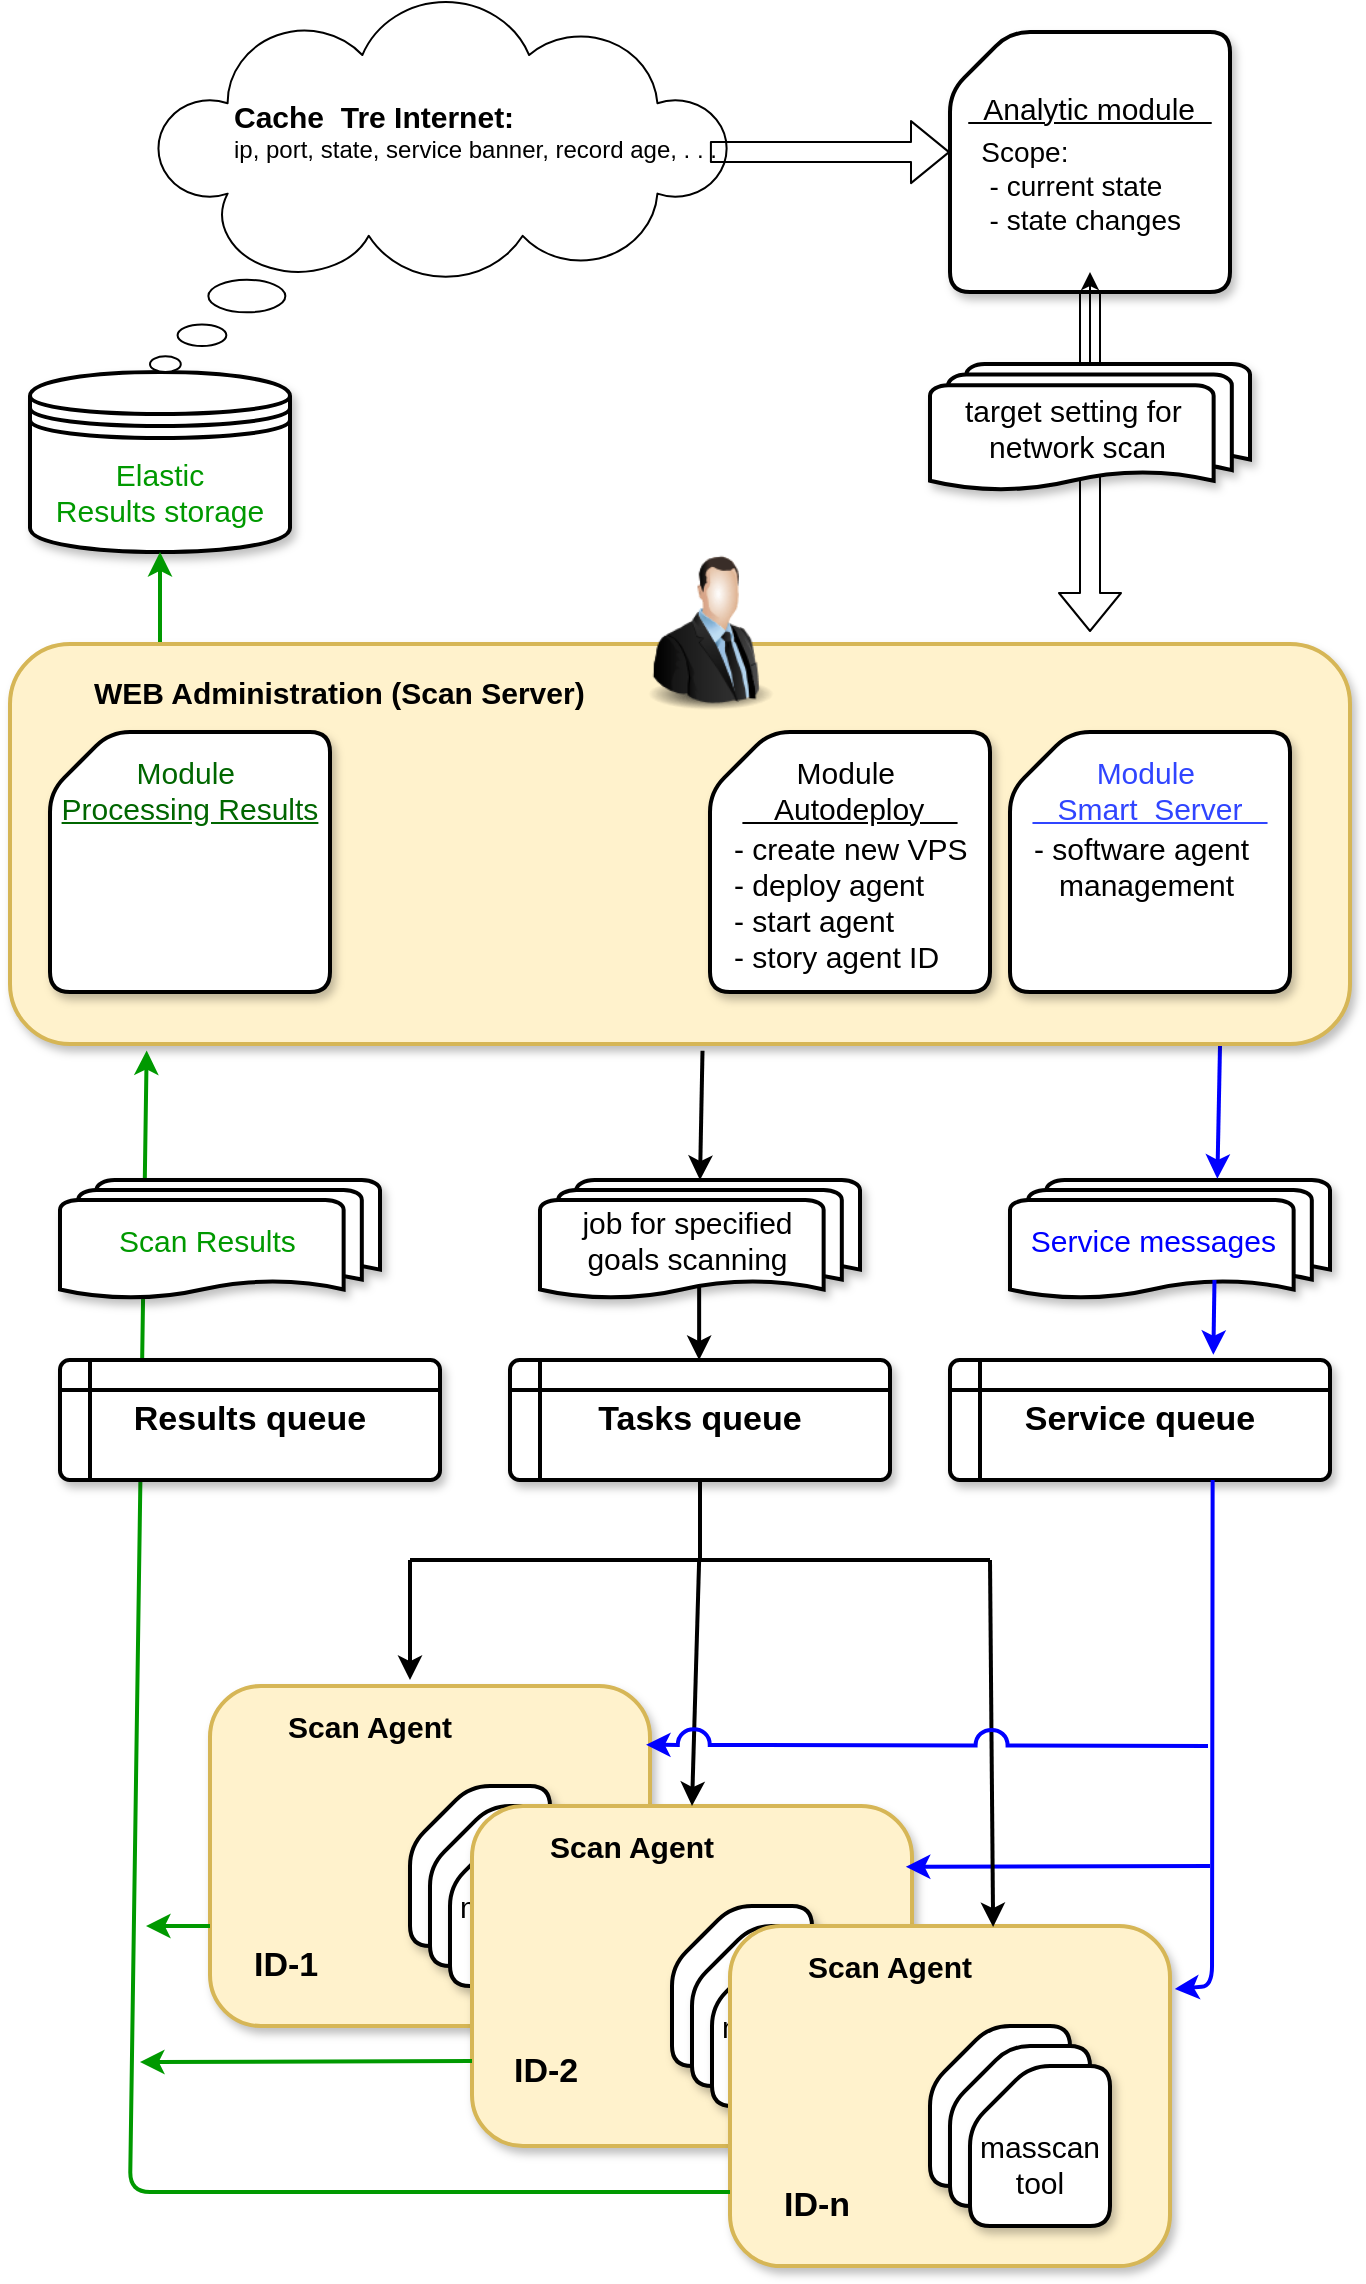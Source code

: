 <mxfile version="12.4.3" type="github" pages="1">
  <diagram id="jQreH99h2N3myDWHS3vS" name="Page-1">
    <mxGraphModel dx="1122" dy="675" grid="1" gridSize="10" guides="1" tooltips="1" connect="1" arrows="1" fold="1" page="1" pageScale="1" pageWidth="827" pageHeight="1169" math="0" shadow="0">
      <root>
        <mxCell id="0"/>
        <mxCell id="1" parent="0"/>
        <mxCell id="-jVmJ1-V1c3GaRNwtS8Z-36" value="" style="group" parent="1" vertex="1" connectable="0">
          <mxGeometry x="220" y="857" width="220" height="170" as="geometry"/>
        </mxCell>
        <mxCell id="-jVmJ1-V1c3GaRNwtS8Z-124" value="" style="group" parent="-jVmJ1-V1c3GaRNwtS8Z-36" vertex="1" connectable="0">
          <mxGeometry width="220" height="170" as="geometry"/>
        </mxCell>
        <mxCell id="-jVmJ1-V1c3GaRNwtS8Z-30" value="" style="rounded=1;whiteSpace=wrap;html=1;shadow=1;glass=0;comic=0;labelBackgroundColor=none;strokeWidth=2;fillColor=#fff2cc;fontSize=15;strokeColor=#d6b656;" parent="-jVmJ1-V1c3GaRNwtS8Z-124" vertex="1">
          <mxGeometry width="220" height="170" as="geometry"/>
        </mxCell>
        <mxCell id="-jVmJ1-V1c3GaRNwtS8Z-31" value="" style="shape=card;whiteSpace=wrap;html=1;rounded=1;shadow=1;glass=0;comic=0;labelBackgroundColor=none;strokeWidth=2;fillColor=#ffffff;gradientColor=none;fontSize=15;fontColor=#000000;" parent="-jVmJ1-V1c3GaRNwtS8Z-124" vertex="1">
          <mxGeometry x="100" y="50" width="70" height="80" as="geometry"/>
        </mxCell>
        <mxCell id="-jVmJ1-V1c3GaRNwtS8Z-32" value="" style="shape=card;whiteSpace=wrap;html=1;rounded=1;shadow=1;glass=0;comic=0;labelBackgroundColor=none;strokeWidth=2;fillColor=#ffffff;gradientColor=none;fontSize=15;fontColor=#000000;" parent="-jVmJ1-V1c3GaRNwtS8Z-124" vertex="1">
          <mxGeometry x="110" y="60" width="70" height="80" as="geometry"/>
        </mxCell>
        <mxCell id="-jVmJ1-V1c3GaRNwtS8Z-33" value="&lt;br&gt;masscan&lt;br&gt;tool" style="shape=card;whiteSpace=wrap;html=1;rounded=1;shadow=1;glass=0;comic=0;labelBackgroundColor=none;strokeWidth=2;fillColor=#ffffff;gradientColor=none;fontSize=15;fontColor=#000000;" parent="-jVmJ1-V1c3GaRNwtS8Z-124" vertex="1">
          <mxGeometry x="120" y="70" width="70" height="80" as="geometry"/>
        </mxCell>
        <mxCell id="-jVmJ1-V1c3GaRNwtS8Z-35" value="Scan Agent" style="text;html=1;strokeColor=none;fillColor=none;align=center;verticalAlign=middle;whiteSpace=wrap;rounded=0;shadow=1;glass=0;comic=0;labelBackgroundColor=none;fontSize=15;fontColor=#000000;fontStyle=1" parent="-jVmJ1-V1c3GaRNwtS8Z-124" vertex="1">
          <mxGeometry x="10" y="10" width="140" height="20" as="geometry"/>
        </mxCell>
        <mxCell id="-jVmJ1-V1c3GaRNwtS8Z-117" value="&lt;font style=&quot;font-size: 17px&quot;&gt;ID-1&lt;/font&gt;" style="text;html=1;strokeColor=none;fillColor=none;align=left;verticalAlign=middle;whiteSpace=wrap;rounded=0;shadow=1;glass=0;comic=0;labelBackgroundColor=none;fontSize=15;fontColor=#000000;fontStyle=1" parent="-jVmJ1-V1c3GaRNwtS8Z-124" vertex="1">
          <mxGeometry x="20" y="130" width="60" height="20" as="geometry"/>
        </mxCell>
        <mxCell id="-jVmJ1-V1c3GaRNwtS8Z-37" value="" style="group" parent="1" vertex="1" connectable="0">
          <mxGeometry x="351" y="917" width="220" height="170" as="geometry"/>
        </mxCell>
        <mxCell id="-jVmJ1-V1c3GaRNwtS8Z-125" value="" style="group" parent="-jVmJ1-V1c3GaRNwtS8Z-37" vertex="1" connectable="0">
          <mxGeometry width="220" height="170" as="geometry"/>
        </mxCell>
        <mxCell id="-jVmJ1-V1c3GaRNwtS8Z-38" value="" style="rounded=1;whiteSpace=wrap;html=1;shadow=1;glass=0;comic=0;labelBackgroundColor=none;strokeWidth=2;fillColor=#fff2cc;fontSize=15;strokeColor=#d6b656;" parent="-jVmJ1-V1c3GaRNwtS8Z-125" vertex="1">
          <mxGeometry width="220" height="170" as="geometry"/>
        </mxCell>
        <mxCell id="-jVmJ1-V1c3GaRNwtS8Z-39" value="" style="shape=card;whiteSpace=wrap;html=1;rounded=1;shadow=1;glass=0;comic=0;labelBackgroundColor=none;strokeWidth=2;fillColor=#ffffff;gradientColor=none;fontSize=15;fontColor=#000000;" parent="-jVmJ1-V1c3GaRNwtS8Z-125" vertex="1">
          <mxGeometry x="100" y="50" width="70" height="80" as="geometry"/>
        </mxCell>
        <mxCell id="-jVmJ1-V1c3GaRNwtS8Z-40" value="" style="shape=card;whiteSpace=wrap;html=1;rounded=1;shadow=1;glass=0;comic=0;labelBackgroundColor=none;strokeWidth=2;fillColor=#ffffff;gradientColor=none;fontSize=15;fontColor=#000000;" parent="-jVmJ1-V1c3GaRNwtS8Z-125" vertex="1">
          <mxGeometry x="110" y="60" width="70" height="80" as="geometry"/>
        </mxCell>
        <mxCell id="-jVmJ1-V1c3GaRNwtS8Z-41" value="&lt;br&gt;masscan&lt;br&gt;tool" style="shape=card;whiteSpace=wrap;html=1;rounded=1;shadow=1;glass=0;comic=0;labelBackgroundColor=none;strokeWidth=2;fillColor=#ffffff;gradientColor=none;fontSize=15;fontColor=#000000;" parent="-jVmJ1-V1c3GaRNwtS8Z-125" vertex="1">
          <mxGeometry x="120" y="70" width="70" height="80" as="geometry"/>
        </mxCell>
        <mxCell id="-jVmJ1-V1c3GaRNwtS8Z-42" value="Scan Agent" style="text;html=1;strokeColor=none;fillColor=none;align=center;verticalAlign=middle;whiteSpace=wrap;rounded=0;shadow=1;glass=0;comic=0;labelBackgroundColor=none;fontSize=15;fontColor=#000000;fontStyle=1" parent="-jVmJ1-V1c3GaRNwtS8Z-125" vertex="1">
          <mxGeometry x="10" y="10" width="140" height="20" as="geometry"/>
        </mxCell>
        <mxCell id="-jVmJ1-V1c3GaRNwtS8Z-118" value="&lt;font style=&quot;font-size: 17px&quot;&gt;ID-2&lt;/font&gt;" style="text;html=1;strokeColor=none;fillColor=none;align=left;verticalAlign=middle;whiteSpace=wrap;rounded=0;shadow=1;glass=0;comic=0;labelBackgroundColor=none;fontSize=15;fontColor=#000000;fontStyle=1" parent="-jVmJ1-V1c3GaRNwtS8Z-125" vertex="1">
          <mxGeometry x="19" y="123" width="60" height="20" as="geometry"/>
        </mxCell>
        <mxCell id="-jVmJ1-V1c3GaRNwtS8Z-43" value="" style="group" parent="1" vertex="1" connectable="0">
          <mxGeometry x="480" y="977" width="220" height="170" as="geometry"/>
        </mxCell>
        <mxCell id="-jVmJ1-V1c3GaRNwtS8Z-126" value="" style="group" parent="-jVmJ1-V1c3GaRNwtS8Z-43" vertex="1" connectable="0">
          <mxGeometry width="220" height="170" as="geometry"/>
        </mxCell>
        <mxCell id="-jVmJ1-V1c3GaRNwtS8Z-44" value="" style="rounded=1;whiteSpace=wrap;html=1;shadow=1;glass=0;comic=0;labelBackgroundColor=none;strokeWidth=2;fillColor=#fff2cc;fontSize=15;strokeColor=#d6b656;" parent="-jVmJ1-V1c3GaRNwtS8Z-126" vertex="1">
          <mxGeometry width="220" height="170" as="geometry"/>
        </mxCell>
        <mxCell id="-jVmJ1-V1c3GaRNwtS8Z-45" value="" style="shape=card;whiteSpace=wrap;html=1;rounded=1;shadow=1;glass=0;comic=0;labelBackgroundColor=none;strokeWidth=2;fillColor=#ffffff;gradientColor=none;fontSize=15;fontColor=#000000;" parent="-jVmJ1-V1c3GaRNwtS8Z-126" vertex="1">
          <mxGeometry x="100" y="50" width="70" height="80" as="geometry"/>
        </mxCell>
        <mxCell id="-jVmJ1-V1c3GaRNwtS8Z-46" value="" style="shape=card;whiteSpace=wrap;html=1;rounded=1;shadow=1;glass=0;comic=0;labelBackgroundColor=none;strokeWidth=2;fillColor=#ffffff;gradientColor=none;fontSize=15;fontColor=#000000;" parent="-jVmJ1-V1c3GaRNwtS8Z-126" vertex="1">
          <mxGeometry x="110" y="60" width="70" height="80" as="geometry"/>
        </mxCell>
        <mxCell id="-jVmJ1-V1c3GaRNwtS8Z-47" value="&lt;br&gt;masscan&lt;br&gt;tool" style="shape=card;whiteSpace=wrap;html=1;rounded=1;shadow=1;glass=0;comic=0;labelBackgroundColor=none;strokeWidth=2;fillColor=#ffffff;gradientColor=none;fontSize=15;fontColor=#000000;" parent="-jVmJ1-V1c3GaRNwtS8Z-126" vertex="1">
          <mxGeometry x="120" y="70" width="70" height="80" as="geometry"/>
        </mxCell>
        <mxCell id="-jVmJ1-V1c3GaRNwtS8Z-48" value="Scan Agent" style="text;html=1;strokeColor=none;fillColor=none;align=center;verticalAlign=middle;whiteSpace=wrap;rounded=0;shadow=1;glass=0;comic=0;labelBackgroundColor=none;fontSize=15;fontColor=#000000;fontStyle=1" parent="-jVmJ1-V1c3GaRNwtS8Z-126" vertex="1">
          <mxGeometry x="10" y="10" width="140" height="20" as="geometry"/>
        </mxCell>
        <mxCell id="-jVmJ1-V1c3GaRNwtS8Z-123" value="&lt;font style=&quot;font-size: 17px&quot;&gt;ID-n&lt;/font&gt;" style="text;html=1;strokeColor=none;fillColor=none;align=left;verticalAlign=middle;whiteSpace=wrap;rounded=0;shadow=1;glass=0;comic=0;labelBackgroundColor=none;fontSize=15;fontColor=#000000;fontStyle=1" parent="-jVmJ1-V1c3GaRNwtS8Z-126" vertex="1">
          <mxGeometry x="25" y="130" width="60" height="20" as="geometry"/>
        </mxCell>
        <mxCell id="-jVmJ1-V1c3GaRNwtS8Z-112" value="" style="group" parent="1" vertex="1" connectable="0">
          <mxGeometry x="590" y="537" width="190" height="470" as="geometry"/>
        </mxCell>
        <mxCell id="-jVmJ1-V1c3GaRNwtS8Z-85" value="&lt;b&gt;&lt;font style=&quot;font-size: 17px&quot;&gt;Service queue&lt;/font&gt;&lt;/b&gt;" style="shape=internalStorage;whiteSpace=wrap;html=1;dx=15;dy=15;rounded=1;arcSize=8;strokeWidth=2;shadow=1;glass=0;comic=0;labelBackgroundColor=none;fillColor=#ffffff;gradientColor=none;fontSize=15;fontColor=#000000;" parent="-jVmJ1-V1c3GaRNwtS8Z-112" vertex="1">
          <mxGeometry y="157" width="190" height="60" as="geometry"/>
        </mxCell>
        <mxCell id="-jVmJ1-V1c3GaRNwtS8Z-97" value="&lt;font color=&quot;#0000ff&quot;&gt;Service messages&amp;nbsp; &amp;nbsp;&amp;nbsp;&lt;/font&gt;" style="strokeWidth=2;html=1;shape=mxgraph.flowchart.multi-document;whiteSpace=wrap;rounded=1;shadow=1;glass=0;comic=0;labelBackgroundColor=none;fillColor=#ffffff;gradientColor=none;fontSize=15;fontColor=#3045FF;" parent="-jVmJ1-V1c3GaRNwtS8Z-112" vertex="1">
          <mxGeometry x="30" y="67" width="160" height="60" as="geometry"/>
        </mxCell>
        <mxCell id="-jVmJ1-V1c3GaRNwtS8Z-107" value="" style="endArrow=classic;html=1;strokeColor=#0000FF;strokeWidth=2;fontSize=15;fontColor=#3045FF;entryX=0.648;entryY=-0.01;entryDx=0;entryDy=0;entryPerimeter=0;" parent="-jVmJ1-V1c3GaRNwtS8Z-112" target="-jVmJ1-V1c3GaRNwtS8Z-97" edge="1">
          <mxGeometry width="50" height="50" relative="1" as="geometry">
            <mxPoint x="135" as="sourcePoint"/>
            <mxPoint x="85" y="50" as="targetPoint"/>
          </mxGeometry>
        </mxCell>
        <mxCell id="-jVmJ1-V1c3GaRNwtS8Z-108" value="" style="endArrow=classic;html=1;strokeColor=#0000FF;strokeWidth=2;fontSize=15;fontColor=#3045FF;entryX=0.648;entryY=-0.01;entryDx=0;entryDy=0;entryPerimeter=0;exitX=0.639;exitY=0.834;exitDx=0;exitDy=0;exitPerimeter=0;" parent="-jVmJ1-V1c3GaRNwtS8Z-112" source="-jVmJ1-V1c3GaRNwtS8Z-97" edge="1">
          <mxGeometry width="50" height="50" relative="1" as="geometry">
            <mxPoint x="133" y="88" as="sourcePoint"/>
            <mxPoint x="131.68" y="154.4" as="targetPoint"/>
          </mxGeometry>
        </mxCell>
        <mxCell id="-jVmJ1-V1c3GaRNwtS8Z-109" value="" style="endArrow=classic;html=1;strokeColor=#0000FF;strokeWidth=2;fontSize=15;fontColor=#3045FF;comic=0;shadow=0;entryX=1.011;entryY=0.185;entryDx=0;entryDy=0;entryPerimeter=0;" parent="-jVmJ1-V1c3GaRNwtS8Z-112" target="-jVmJ1-V1c3GaRNwtS8Z-44" edge="1">
          <mxGeometry width="50" height="50" relative="1" as="geometry">
            <mxPoint x="131.32" y="217" as="sourcePoint"/>
            <mxPoint x="130" y="477" as="targetPoint"/>
            <Array as="points">
              <mxPoint x="131" y="470"/>
            </Array>
          </mxGeometry>
        </mxCell>
        <mxCell id="-jVmJ1-V1c3GaRNwtS8Z-128" value="" style="endArrow=classic;html=1;shadow=0;strokeColor=#0000FF;strokeWidth=2;fontSize=15;fontColor=#3045FF;jumpStyle=arc;entryX=0.986;entryY=0.179;entryDx=0;entryDy=0;entryPerimeter=0;" parent="-jVmJ1-V1c3GaRNwtS8Z-112" target="-jVmJ1-V1c3GaRNwtS8Z-38" edge="1">
          <mxGeometry width="50" height="50" relative="1" as="geometry">
            <mxPoint x="130" y="410" as="sourcePoint"/>
            <mxPoint x="-10" y="410" as="targetPoint"/>
            <Array as="points">
              <mxPoint x="130" y="410"/>
            </Array>
          </mxGeometry>
        </mxCell>
        <mxCell id="-jVmJ1-V1c3GaRNwtS8Z-113" value="" style="group" parent="1" vertex="1" connectable="0">
          <mxGeometry x="320" y="604" width="290" height="250" as="geometry"/>
        </mxCell>
        <mxCell id="-jVmJ1-V1c3GaRNwtS8Z-94" value="" style="group" parent="-jVmJ1-V1c3GaRNwtS8Z-113" vertex="1" connectable="0">
          <mxGeometry width="290" height="250" as="geometry"/>
        </mxCell>
        <mxCell id="-jVmJ1-V1c3GaRNwtS8Z-69" value="" style="endArrow=classic;html=1;strokeWidth=2;fontSize=15;fontColor=#000000;entryX=0.5;entryY=0;entryDx=0;entryDy=0;" parent="-jVmJ1-V1c3GaRNwtS8Z-94" edge="1">
          <mxGeometry width="50" height="50" relative="1" as="geometry">
            <mxPoint y="190" as="sourcePoint"/>
            <mxPoint y="250" as="targetPoint"/>
          </mxGeometry>
        </mxCell>
        <mxCell id="-jVmJ1-V1c3GaRNwtS8Z-71" value="" style="endArrow=classic;html=1;strokeWidth=2;fontSize=15;fontColor=#000000;entryX=0.5;entryY=0;entryDx=0;entryDy=0;" parent="-jVmJ1-V1c3GaRNwtS8Z-94" target="-jVmJ1-V1c3GaRNwtS8Z-38" edge="1">
          <mxGeometry width="50" height="50" relative="1" as="geometry">
            <mxPoint x="144.57" y="190" as="sourcePoint"/>
            <mxPoint x="144.57" y="250" as="targetPoint"/>
          </mxGeometry>
        </mxCell>
        <mxCell id="-jVmJ1-V1c3GaRNwtS8Z-72" value="" style="endArrow=classic;html=1;strokeWidth=2;fontSize=15;fontColor=#000000;entryX=0.598;entryY=0.003;entryDx=0;entryDy=0;entryPerimeter=0;" parent="-jVmJ1-V1c3GaRNwtS8Z-94" target="-jVmJ1-V1c3GaRNwtS8Z-44" edge="1">
          <mxGeometry width="50" height="50" relative="1" as="geometry">
            <mxPoint x="290" y="190" as="sourcePoint"/>
            <mxPoint x="290" y="250" as="targetPoint"/>
          </mxGeometry>
        </mxCell>
        <mxCell id="-jVmJ1-V1c3GaRNwtS8Z-60" value="" style="endArrow=none;html=1;fontSize=15;fontColor=#000000;entryX=0.5;entryY=1;entryDx=0;entryDy=0;strokeWidth=2;" parent="-jVmJ1-V1c3GaRNwtS8Z-94" target="-jVmJ1-V1c3GaRNwtS8Z-51" edge="1">
          <mxGeometry width="50" height="50" relative="1" as="geometry">
            <mxPoint x="145" y="190" as="sourcePoint"/>
            <mxPoint x="150" y="170" as="targetPoint"/>
          </mxGeometry>
        </mxCell>
        <mxCell id="-jVmJ1-V1c3GaRNwtS8Z-51" value="&lt;b&gt;&lt;font style=&quot;font-size: 17px&quot;&gt;Tasks queue&lt;/font&gt;&lt;/b&gt;" style="shape=internalStorage;whiteSpace=wrap;html=1;dx=15;dy=15;rounded=1;arcSize=8;strokeWidth=2;shadow=1;glass=0;comic=0;labelBackgroundColor=none;fillColor=#ffffff;gradientColor=none;fontSize=15;fontColor=#000000;" parent="-jVmJ1-V1c3GaRNwtS8Z-94" vertex="1">
          <mxGeometry x="50" y="90" width="190" height="60" as="geometry"/>
        </mxCell>
        <mxCell id="-jVmJ1-V1c3GaRNwtS8Z-52" value="job for specified&amp;nbsp; &amp;nbsp;&lt;br&gt;goals scanning&amp;nbsp; &amp;nbsp;" style="strokeWidth=2;html=1;shape=mxgraph.flowchart.multi-document;whiteSpace=wrap;rounded=1;shadow=1;glass=0;comic=0;labelBackgroundColor=none;fillColor=#ffffff;gradientColor=none;fontSize=15;fontColor=#000000;" parent="-jVmJ1-V1c3GaRNwtS8Z-94" vertex="1">
          <mxGeometry x="65" width="160" height="60" as="geometry"/>
        </mxCell>
        <mxCell id="-jVmJ1-V1c3GaRNwtS8Z-55" value="" style="endArrow=classic;html=1;fontSize=15;fontColor=#000000;exitX=0.5;exitY=0.88;exitDx=0;exitDy=0;exitPerimeter=0;strokeWidth=2;" parent="-jVmJ1-V1c3GaRNwtS8Z-94" edge="1">
          <mxGeometry width="50" height="50" relative="1" as="geometry">
            <mxPoint x="144.57" y="52.8" as="sourcePoint"/>
            <mxPoint x="144.57" y="90" as="targetPoint"/>
          </mxGeometry>
        </mxCell>
        <mxCell id="-jVmJ1-V1c3GaRNwtS8Z-61" value="" style="endArrow=none;html=1;fontSize=15;fontColor=#000000;strokeWidth=2;" parent="-jVmJ1-V1c3GaRNwtS8Z-94" edge="1">
          <mxGeometry width="50" height="50" relative="1" as="geometry">
            <mxPoint x="290" y="190" as="sourcePoint"/>
            <mxPoint y="190" as="targetPoint"/>
          </mxGeometry>
        </mxCell>
        <mxCell id="-jVmJ1-V1c3GaRNwtS8Z-111" value="" style="endArrow=classic;html=1;shadow=0;strokeColor=#0000FF;strokeWidth=2;fontSize=15;fontColor=#3045FF;targetPerimeterSpacing=0;sourcePerimeterSpacing=0;jumpStyle=arc;jumpSize=14;entryX=0.991;entryY=0.173;entryDx=0;entryDy=0;entryPerimeter=0;" parent="-jVmJ1-V1c3GaRNwtS8Z-94" target="-jVmJ1-V1c3GaRNwtS8Z-30" edge="1">
          <mxGeometry width="50" height="50" relative="1" as="geometry">
            <mxPoint x="399" y="283" as="sourcePoint"/>
            <mxPoint x="250.0" y="283.0" as="targetPoint"/>
          </mxGeometry>
        </mxCell>
        <mxCell id="-jVmJ1-V1c3GaRNwtS8Z-79" value="" style="endArrow=classic;html=1;strokeWidth=2;fontSize=15;fontColor=#000000;entryX=0.5;entryY=0;entryDx=0;entryDy=0;entryPerimeter=0;exitX=0.514;exitY=1.022;exitDx=0;exitDy=0;exitPerimeter=0;" parent="1" target="-jVmJ1-V1c3GaRNwtS8Z-52" edge="1">
          <mxGeometry width="50" height="50" relative="1" as="geometry">
            <mxPoint x="466.25" y="539.368" as="sourcePoint"/>
            <mxPoint x="-120" y="-530" as="targetPoint"/>
          </mxGeometry>
        </mxCell>
        <mxCell id="7dTB1Xy_m9MMLDKNjJGb-5" value="" style="group" vertex="1" connectable="0" parent="1">
          <mxGeometry x="130" y="15" width="355" height="325" as="geometry"/>
        </mxCell>
        <mxCell id="-jVmJ1-V1c3GaRNwtS8Z-132" value="" style="group" parent="7dTB1Xy_m9MMLDKNjJGb-5" vertex="1" connectable="0">
          <mxGeometry y="185" width="130" height="140" as="geometry"/>
        </mxCell>
        <mxCell id="-jVmJ1-V1c3GaRNwtS8Z-129" value="&lt;font color=&quot;#009900&quot;&gt;Elastic&lt;br&gt;Results storage&lt;/font&gt;" style="shape=datastore;whiteSpace=wrap;html=1;rounded=1;shadow=1;glass=0;comic=0;labelBackgroundColor=none;strokeWidth=2;fillColor=#ffffff;gradientColor=none;fontSize=15;fontColor=#3045FF;" parent="-jVmJ1-V1c3GaRNwtS8Z-132" vertex="1">
          <mxGeometry width="130" height="90" as="geometry"/>
        </mxCell>
        <mxCell id="-jVmJ1-V1c3GaRNwtS8Z-130" value="" style="endArrow=classic;html=1;shadow=0;strokeColor=#009900;strokeWidth=2;fontSize=15;fontColor=#3045FF;" parent="-jVmJ1-V1c3GaRNwtS8Z-132" target="-jVmJ1-V1c3GaRNwtS8Z-129" edge="1">
          <mxGeometry width="50" height="50" relative="1" as="geometry">
            <mxPoint x="65" y="140" as="sourcePoint"/>
            <mxPoint x="115" y="97" as="targetPoint"/>
          </mxGeometry>
        </mxCell>
        <mxCell id="7dTB1Xy_m9MMLDKNjJGb-4" value="" style="group" vertex="1" connectable="0" parent="7dTB1Xy_m9MMLDKNjJGb-5">
          <mxGeometry x="60" width="295" height="185" as="geometry"/>
        </mxCell>
        <mxCell id="7dTB1Xy_m9MMLDKNjJGb-2" value="" style="whiteSpace=wrap;html=1;shape=mxgraph.basic.cloud_callout" vertex="1" parent="7dTB1Xy_m9MMLDKNjJGb-4">
          <mxGeometry width="290" height="185" as="geometry"/>
        </mxCell>
        <mxCell id="7dTB1Xy_m9MMLDKNjJGb-3" value="&lt;div style=&quot;font-size: 15px&quot;&gt;&lt;b&gt;&lt;font style=&quot;font-size: 15px&quot;&gt;Cache&lt;/font&gt;&lt;/b&gt;&lt;span&gt;&amp;nbsp;&lt;b&gt;&lt;font style=&quot;font-size: 15px&quot;&gt; Tre Internet:&lt;/font&gt;&lt;/b&gt;&lt;/span&gt;&lt;/div&gt;ip, port, state, service banner, record age, . . ." style="text;html=1;strokeColor=none;fillColor=none;align=left;verticalAlign=middle;whiteSpace=wrap;rounded=0;" vertex="1" parent="7dTB1Xy_m9MMLDKNjJGb-4">
          <mxGeometry x="40" y="35" width="255" height="60" as="geometry"/>
        </mxCell>
        <mxCell id="7dTB1Xy_m9MMLDKNjJGb-7" value="" style="group" vertex="1" connectable="0" parent="1">
          <mxGeometry x="120" y="336" width="670" height="200" as="geometry"/>
        </mxCell>
        <mxCell id="-jVmJ1-V1c3GaRNwtS8Z-157" value="" style="group" parent="7dTB1Xy_m9MMLDKNjJGb-7" vertex="1" connectable="0">
          <mxGeometry width="670" height="200" as="geometry"/>
        </mxCell>
        <mxCell id="-jVmJ1-V1c3GaRNwtS8Z-150" value="" style="group" parent="-jVmJ1-V1c3GaRNwtS8Z-157" vertex="1" connectable="0">
          <mxGeometry width="670" height="200" as="geometry"/>
        </mxCell>
        <mxCell id="-jVmJ1-V1c3GaRNwtS8Z-141" value="" style="rounded=1;whiteSpace=wrap;html=1;shadow=1;glass=0;comic=0;labelBackgroundColor=none;strokeWidth=2;fillColor=#fff2cc;fontSize=15;strokeColor=#d6b656;" parent="-jVmJ1-V1c3GaRNwtS8Z-150" vertex="1">
          <mxGeometry width="670" height="200" as="geometry"/>
        </mxCell>
        <mxCell id="-jVmJ1-V1c3GaRNwtS8Z-149" value="&lt;b&gt;WEB Administration (Scan Server)&lt;/b&gt;" style="text;html=1;strokeColor=none;fillColor=none;align=left;verticalAlign=middle;whiteSpace=wrap;rounded=0;shadow=1;glass=0;comic=0;labelBackgroundColor=none;fontSize=15;fontColor=#000000;" parent="-jVmJ1-V1c3GaRNwtS8Z-150" vertex="1">
          <mxGeometry x="40" y="14" width="320" height="20" as="geometry"/>
        </mxCell>
        <mxCell id="7dTB1Xy_m9MMLDKNjJGb-1" value="" style="image;html=1;labelBackgroundColor=#ffffff;image=img/lib/clip_art/people/Suit_Man_128x128.png" vertex="1" parent="-jVmJ1-V1c3GaRNwtS8Z-150">
          <mxGeometry x="310" y="-46" width="80" height="80" as="geometry"/>
        </mxCell>
        <mxCell id="-jVmJ1-V1c3GaRNwtS8Z-151" value="" style="group" parent="-jVmJ1-V1c3GaRNwtS8Z-157" vertex="1" connectable="0">
          <mxGeometry x="500" y="44" width="140" height="130" as="geometry"/>
        </mxCell>
        <mxCell id="-jVmJ1-V1c3GaRNwtS8Z-152" value="Module&amp;nbsp;&lt;br&gt;&lt;u&gt;&amp;nbsp; &amp;nbsp;Smart&amp;nbsp; Server&amp;nbsp; &amp;nbsp;&lt;/u&gt;&lt;br&gt;&lt;br&gt;&lt;br&gt;&lt;br&gt;&lt;br&gt;" style="shape=card;whiteSpace=wrap;html=1;rounded=1;shadow=1;glass=0;comic=0;labelBackgroundColor=none;strokeWidth=2;fillColor=#ffffff;gradientColor=none;fontSize=15;fontColor=#3045FF;" parent="-jVmJ1-V1c3GaRNwtS8Z-151" vertex="1">
          <mxGeometry width="140" height="130" as="geometry"/>
        </mxCell>
        <mxCell id="-jVmJ1-V1c3GaRNwtS8Z-153" value="&lt;br style=&quot;color: rgb(0 , 0 , 0)&quot;&gt;&lt;span style=&quot;color: rgb(0 , 0 , 0)&quot;&gt;- software agent&amp;nbsp; &amp;nbsp; &amp;nbsp;management&lt;br&gt;&lt;br&gt;&lt;br&gt;&lt;br&gt;&lt;/span&gt;" style="text;html=1;strokeColor=none;fillColor=none;align=left;verticalAlign=middle;whiteSpace=wrap;rounded=0;shadow=1;glass=0;comic=0;labelBackgroundColor=none;fontSize=15;fontColor=#3045FF;" parent="-jVmJ1-V1c3GaRNwtS8Z-151" vertex="1">
          <mxGeometry x="10" y="50" width="120" height="70" as="geometry"/>
        </mxCell>
        <mxCell id="-jVmJ1-V1c3GaRNwtS8Z-154" value="" style="group" parent="-jVmJ1-V1c3GaRNwtS8Z-157" vertex="1" connectable="0">
          <mxGeometry x="350" y="44" width="140" height="130" as="geometry"/>
        </mxCell>
        <mxCell id="-jVmJ1-V1c3GaRNwtS8Z-155" value="&lt;font color=&quot;#000000&quot;&gt;Module&amp;nbsp;&lt;br&gt;&lt;u&gt;&amp;nbsp; &amp;nbsp; Autodeploy&amp;nbsp; &amp;nbsp;&amp;nbsp;&lt;/u&gt;&lt;br&gt;&lt;br&gt;&lt;br&gt;&lt;br&gt;&lt;br&gt;&lt;/font&gt;" style="shape=card;whiteSpace=wrap;html=1;rounded=1;shadow=1;glass=0;comic=0;labelBackgroundColor=none;strokeWidth=2;fillColor=#ffffff;gradientColor=none;fontSize=15;fontColor=#3045FF;" parent="-jVmJ1-V1c3GaRNwtS8Z-154" vertex="1">
          <mxGeometry width="140" height="130" as="geometry"/>
        </mxCell>
        <mxCell id="-jVmJ1-V1c3GaRNwtS8Z-156" value="&lt;br style=&quot;color: rgb(0 , 0 , 0)&quot;&gt;&lt;span style=&quot;color: rgb(0 , 0 , 0)&quot;&gt;- create new VPS&lt;br&gt;- deploy agent&lt;br&gt;- start agent&lt;br&gt;- story agent ID&lt;br&gt;&lt;br&gt;&lt;/span&gt;" style="text;html=1;strokeColor=none;fillColor=none;align=left;verticalAlign=middle;whiteSpace=wrap;rounded=0;shadow=1;glass=0;comic=0;labelBackgroundColor=none;fontSize=15;fontColor=#3045FF;" parent="-jVmJ1-V1c3GaRNwtS8Z-154" vertex="1">
          <mxGeometry x="10" y="50" width="120" height="70" as="geometry"/>
        </mxCell>
        <mxCell id="1VGXTUs-d3SxIM9BYk_C-2" value="&lt;font color=&quot;#006600&quot;&gt;Module&amp;nbsp;&lt;br&gt;&lt;u&gt;Processing Results&lt;br&gt;&lt;/u&gt;&lt;br&gt;&lt;br&gt;&lt;br&gt;&lt;br&gt;&lt;/font&gt;" style="shape=card;whiteSpace=wrap;html=1;rounded=1;shadow=1;glass=0;comic=0;labelBackgroundColor=none;strokeWidth=2;fillColor=#ffffff;gradientColor=none;fontSize=15;fontColor=#3045FF;" parent="7dTB1Xy_m9MMLDKNjJGb-7" vertex="1">
          <mxGeometry x="20" y="44" width="140" height="130" as="geometry"/>
        </mxCell>
        <mxCell id="7dTB1Xy_m9MMLDKNjJGb-23" value="" style="shape=flexArrow;endArrow=classic;html=1;fontSize=13;exitX=0.941;exitY=0.667;exitDx=0;exitDy=0;exitPerimeter=0;entryX=0;entryY=0.462;entryDx=0;entryDy=0;entryPerimeter=0;" edge="1" parent="1" source="7dTB1Xy_m9MMLDKNjJGb-3" target="7dTB1Xy_m9MMLDKNjJGb-6">
          <mxGeometry width="50" height="50" relative="1" as="geometry">
            <mxPoint x="520" y="140" as="sourcePoint"/>
            <mxPoint x="570" y="90" as="targetPoint"/>
          </mxGeometry>
        </mxCell>
        <mxCell id="7dTB1Xy_m9MMLDKNjJGb-24" value="" style="group" vertex="1" connectable="0" parent="1">
          <mxGeometry x="590" y="30" width="140" height="130" as="geometry"/>
        </mxCell>
        <mxCell id="7dTB1Xy_m9MMLDKNjJGb-6" value="&lt;font color=&quot;#000000&quot;&gt;&lt;u&gt;&amp;nbsp; Analytic module&amp;nbsp;&amp;nbsp;&lt;br&gt;&lt;/u&gt;&lt;br&gt;&lt;br&gt;&lt;br&gt;&lt;/font&gt;" style="shape=card;whiteSpace=wrap;html=1;rounded=1;shadow=1;glass=0;comic=0;labelBackgroundColor=none;strokeWidth=2;fillColor=#ffffff;gradientColor=none;fontSize=15;fontColor=#3045FF;" vertex="1" parent="7dTB1Xy_m9MMLDKNjJGb-24">
          <mxGeometry width="140" height="130" as="geometry"/>
        </mxCell>
        <mxCell id="7dTB1Xy_m9MMLDKNjJGb-22" value="&amp;nbsp;&lt;font style=&quot;font-size: 14px&quot;&gt;Scope:&lt;br&gt;&amp;nbsp; - current state&lt;br&gt;&amp;nbsp; -&amp;nbsp;state changes&lt;br&gt;&amp;nbsp;&lt;/font&gt;" style="text;html=1;strokeColor=none;fillColor=none;align=left;verticalAlign=middle;whiteSpace=wrap;rounded=0;fontSize=13;" vertex="1" parent="7dTB1Xy_m9MMLDKNjJGb-24">
          <mxGeometry x="10" y="50" width="120" height="70" as="geometry"/>
        </mxCell>
        <mxCell id="7dTB1Xy_m9MMLDKNjJGb-31" value="" style="edgeStyle=orthogonalEdgeStyle;rounded=0;orthogonalLoop=1;jettySize=auto;html=1;fontSize=13;" edge="1" parent="1" source="7dTB1Xy_m9MMLDKNjJGb-29" target="7dTB1Xy_m9MMLDKNjJGb-22">
          <mxGeometry relative="1" as="geometry"/>
        </mxCell>
        <mxCell id="7dTB1Xy_m9MMLDKNjJGb-32" value="" style="group" vertex="1" connectable="0" parent="1">
          <mxGeometry x="580" y="196" width="160" height="134" as="geometry"/>
        </mxCell>
        <mxCell id="7dTB1Xy_m9MMLDKNjJGb-25" value="" style="shape=flexArrow;endArrow=classic;html=1;fontSize=13;exitX=0.5;exitY=1;exitDx=0;exitDy=0;exitPerimeter=0;" edge="1" parent="7dTB1Xy_m9MMLDKNjJGb-32" source="7dTB1Xy_m9MMLDKNjJGb-6">
          <mxGeometry width="50" height="50" relative="1" as="geometry">
            <mxPoint x="60" y="74" as="sourcePoint"/>
            <mxPoint x="80" y="134" as="targetPoint"/>
          </mxGeometry>
        </mxCell>
        <mxCell id="7dTB1Xy_m9MMLDKNjJGb-29" value="&lt;font color=&quot;#000000&quot;&gt;target setting for&amp;nbsp; &amp;nbsp;&amp;nbsp;&lt;br&gt;&amp;nbsp;network scan&amp;nbsp; &amp;nbsp;&amp;nbsp;&lt;/font&gt;" style="strokeWidth=2;html=1;shape=mxgraph.flowchart.multi-document;whiteSpace=wrap;rounded=1;shadow=1;glass=0;comic=0;labelBackgroundColor=none;fillColor=#ffffff;gradientColor=none;fontSize=15;fontColor=#3045FF;" vertex="1" parent="7dTB1Xy_m9MMLDKNjJGb-32">
          <mxGeometry width="160" height="64" as="geometry"/>
        </mxCell>
        <mxCell id="-jVmJ1-V1c3GaRNwtS8Z-93" value="" style="endArrow=classic;html=1;strokeWidth=2;fontSize=15;fontColor=#3045FF;strokeColor=#009900;exitX=0;exitY=0.75;exitDx=0;exitDy=0;" parent="1" edge="1">
          <mxGeometry width="50" height="50" relative="1" as="geometry">
            <mxPoint x="220" y="977" as="sourcePoint"/>
            <mxPoint x="188" y="977" as="targetPoint"/>
          </mxGeometry>
        </mxCell>
        <mxCell id="-jVmJ1-V1c3GaRNwtS8Z-90" value="" style="endArrow=classic;html=1;strokeWidth=2;fontSize=15;fontColor=#3045FF;strokeColor=#009900;exitX=0;exitY=0.75;exitDx=0;exitDy=0;" parent="1" source="-jVmJ1-V1c3GaRNwtS8Z-38" edge="1">
          <mxGeometry width="50" height="50" relative="1" as="geometry">
            <mxPoint x="350" y="1047" as="sourcePoint"/>
            <mxPoint x="185" y="1045" as="targetPoint"/>
          </mxGeometry>
        </mxCell>
        <mxCell id="-jVmJ1-V1c3GaRNwtS8Z-91" value="" style="endArrow=classic;html=1;strokeWidth=2;fontSize=15;fontColor=#3045FF;strokeColor=#009900;exitX=0;exitY=0.75;exitDx=0;exitDy=0;entryX=0.102;entryY=1.016;entryDx=0;entryDy=0;entryPerimeter=0;" parent="1" edge="1" target="-jVmJ1-V1c3GaRNwtS8Z-141">
          <mxGeometry width="50" height="50" relative="1" as="geometry">
            <mxPoint x="480" y="1110" as="sourcePoint"/>
            <mxPoint x="170" y="540" as="targetPoint"/>
            <Array as="points">
              <mxPoint x="180" y="1110"/>
            </Array>
          </mxGeometry>
        </mxCell>
        <mxCell id="7dTB1Xy_m9MMLDKNjJGb-33" value="&lt;b&gt;&lt;font style=&quot;font-size: 17px&quot;&gt;Results queue&lt;/font&gt;&lt;/b&gt;" style="shape=internalStorage;whiteSpace=wrap;html=1;dx=15;dy=15;rounded=1;arcSize=8;strokeWidth=2;shadow=1;glass=0;comic=0;labelBackgroundColor=none;fillColor=#ffffff;gradientColor=none;fontSize=15;fontColor=#000000;" vertex="1" parent="1">
          <mxGeometry x="145" y="694" width="190" height="60" as="geometry"/>
        </mxCell>
        <mxCell id="7dTB1Xy_m9MMLDKNjJGb-34" value="&lt;font color=&quot;#009900&quot;&gt;Scan Results&amp;nbsp; &amp;nbsp;&lt;/font&gt;" style="strokeWidth=2;html=1;shape=mxgraph.flowchart.multi-document;whiteSpace=wrap;rounded=1;shadow=1;glass=0;comic=0;labelBackgroundColor=none;fillColor=#ffffff;gradientColor=none;fontSize=15;fontColor=#3045FF;" vertex="1" parent="1">
          <mxGeometry x="145" y="604" width="160" height="60" as="geometry"/>
        </mxCell>
      </root>
    </mxGraphModel>
  </diagram>
</mxfile>
